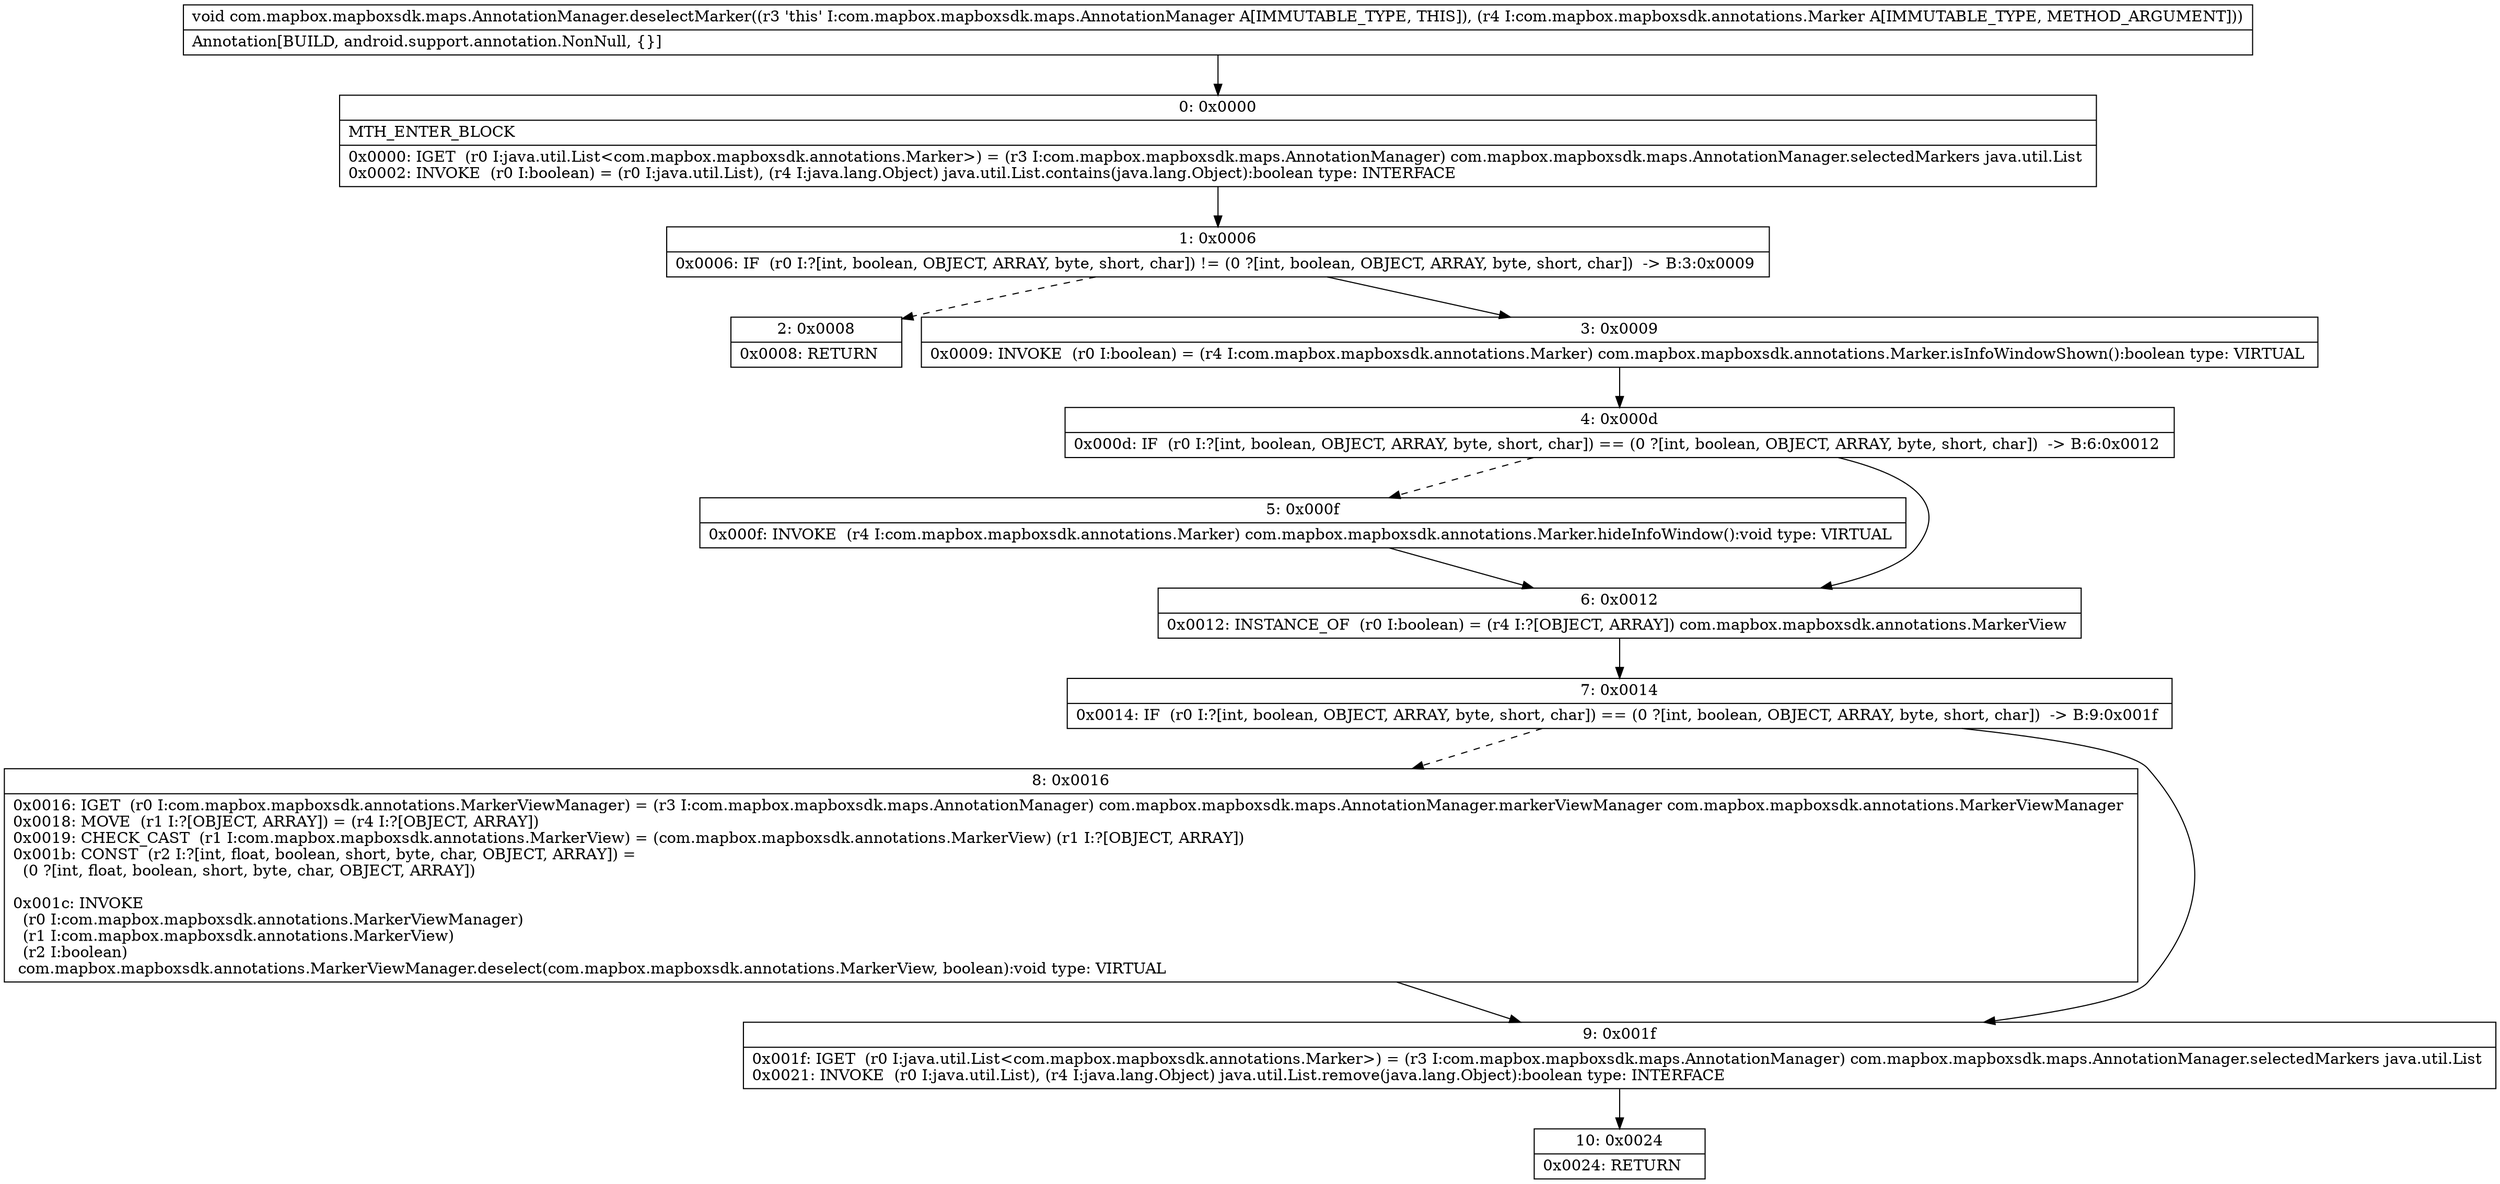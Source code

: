 digraph "CFG forcom.mapbox.mapboxsdk.maps.AnnotationManager.deselectMarker(Lcom\/mapbox\/mapboxsdk\/annotations\/Marker;)V" {
Node_0 [shape=record,label="{0\:\ 0x0000|MTH_ENTER_BLOCK\l|0x0000: IGET  (r0 I:java.util.List\<com.mapbox.mapboxsdk.annotations.Marker\>) = (r3 I:com.mapbox.mapboxsdk.maps.AnnotationManager) com.mapbox.mapboxsdk.maps.AnnotationManager.selectedMarkers java.util.List \l0x0002: INVOKE  (r0 I:boolean) = (r0 I:java.util.List), (r4 I:java.lang.Object) java.util.List.contains(java.lang.Object):boolean type: INTERFACE \l}"];
Node_1 [shape=record,label="{1\:\ 0x0006|0x0006: IF  (r0 I:?[int, boolean, OBJECT, ARRAY, byte, short, char]) != (0 ?[int, boolean, OBJECT, ARRAY, byte, short, char])  \-\> B:3:0x0009 \l}"];
Node_2 [shape=record,label="{2\:\ 0x0008|0x0008: RETURN   \l}"];
Node_3 [shape=record,label="{3\:\ 0x0009|0x0009: INVOKE  (r0 I:boolean) = (r4 I:com.mapbox.mapboxsdk.annotations.Marker) com.mapbox.mapboxsdk.annotations.Marker.isInfoWindowShown():boolean type: VIRTUAL \l}"];
Node_4 [shape=record,label="{4\:\ 0x000d|0x000d: IF  (r0 I:?[int, boolean, OBJECT, ARRAY, byte, short, char]) == (0 ?[int, boolean, OBJECT, ARRAY, byte, short, char])  \-\> B:6:0x0012 \l}"];
Node_5 [shape=record,label="{5\:\ 0x000f|0x000f: INVOKE  (r4 I:com.mapbox.mapboxsdk.annotations.Marker) com.mapbox.mapboxsdk.annotations.Marker.hideInfoWindow():void type: VIRTUAL \l}"];
Node_6 [shape=record,label="{6\:\ 0x0012|0x0012: INSTANCE_OF  (r0 I:boolean) = (r4 I:?[OBJECT, ARRAY]) com.mapbox.mapboxsdk.annotations.MarkerView \l}"];
Node_7 [shape=record,label="{7\:\ 0x0014|0x0014: IF  (r0 I:?[int, boolean, OBJECT, ARRAY, byte, short, char]) == (0 ?[int, boolean, OBJECT, ARRAY, byte, short, char])  \-\> B:9:0x001f \l}"];
Node_8 [shape=record,label="{8\:\ 0x0016|0x0016: IGET  (r0 I:com.mapbox.mapboxsdk.annotations.MarkerViewManager) = (r3 I:com.mapbox.mapboxsdk.maps.AnnotationManager) com.mapbox.mapboxsdk.maps.AnnotationManager.markerViewManager com.mapbox.mapboxsdk.annotations.MarkerViewManager \l0x0018: MOVE  (r1 I:?[OBJECT, ARRAY]) = (r4 I:?[OBJECT, ARRAY]) \l0x0019: CHECK_CAST  (r1 I:com.mapbox.mapboxsdk.annotations.MarkerView) = (com.mapbox.mapboxsdk.annotations.MarkerView) (r1 I:?[OBJECT, ARRAY]) \l0x001b: CONST  (r2 I:?[int, float, boolean, short, byte, char, OBJECT, ARRAY]) = \l  (0 ?[int, float, boolean, short, byte, char, OBJECT, ARRAY])\l \l0x001c: INVOKE  \l  (r0 I:com.mapbox.mapboxsdk.annotations.MarkerViewManager)\l  (r1 I:com.mapbox.mapboxsdk.annotations.MarkerView)\l  (r2 I:boolean)\l com.mapbox.mapboxsdk.annotations.MarkerViewManager.deselect(com.mapbox.mapboxsdk.annotations.MarkerView, boolean):void type: VIRTUAL \l}"];
Node_9 [shape=record,label="{9\:\ 0x001f|0x001f: IGET  (r0 I:java.util.List\<com.mapbox.mapboxsdk.annotations.Marker\>) = (r3 I:com.mapbox.mapboxsdk.maps.AnnotationManager) com.mapbox.mapboxsdk.maps.AnnotationManager.selectedMarkers java.util.List \l0x0021: INVOKE  (r0 I:java.util.List), (r4 I:java.lang.Object) java.util.List.remove(java.lang.Object):boolean type: INTERFACE \l}"];
Node_10 [shape=record,label="{10\:\ 0x0024|0x0024: RETURN   \l}"];
MethodNode[shape=record,label="{void com.mapbox.mapboxsdk.maps.AnnotationManager.deselectMarker((r3 'this' I:com.mapbox.mapboxsdk.maps.AnnotationManager A[IMMUTABLE_TYPE, THIS]), (r4 I:com.mapbox.mapboxsdk.annotations.Marker A[IMMUTABLE_TYPE, METHOD_ARGUMENT]))  | Annotation[BUILD, android.support.annotation.NonNull, \{\}]\l}"];
MethodNode -> Node_0;
Node_0 -> Node_1;
Node_1 -> Node_2[style=dashed];
Node_1 -> Node_3;
Node_3 -> Node_4;
Node_4 -> Node_5[style=dashed];
Node_4 -> Node_6;
Node_5 -> Node_6;
Node_6 -> Node_7;
Node_7 -> Node_8[style=dashed];
Node_7 -> Node_9;
Node_8 -> Node_9;
Node_9 -> Node_10;
}

